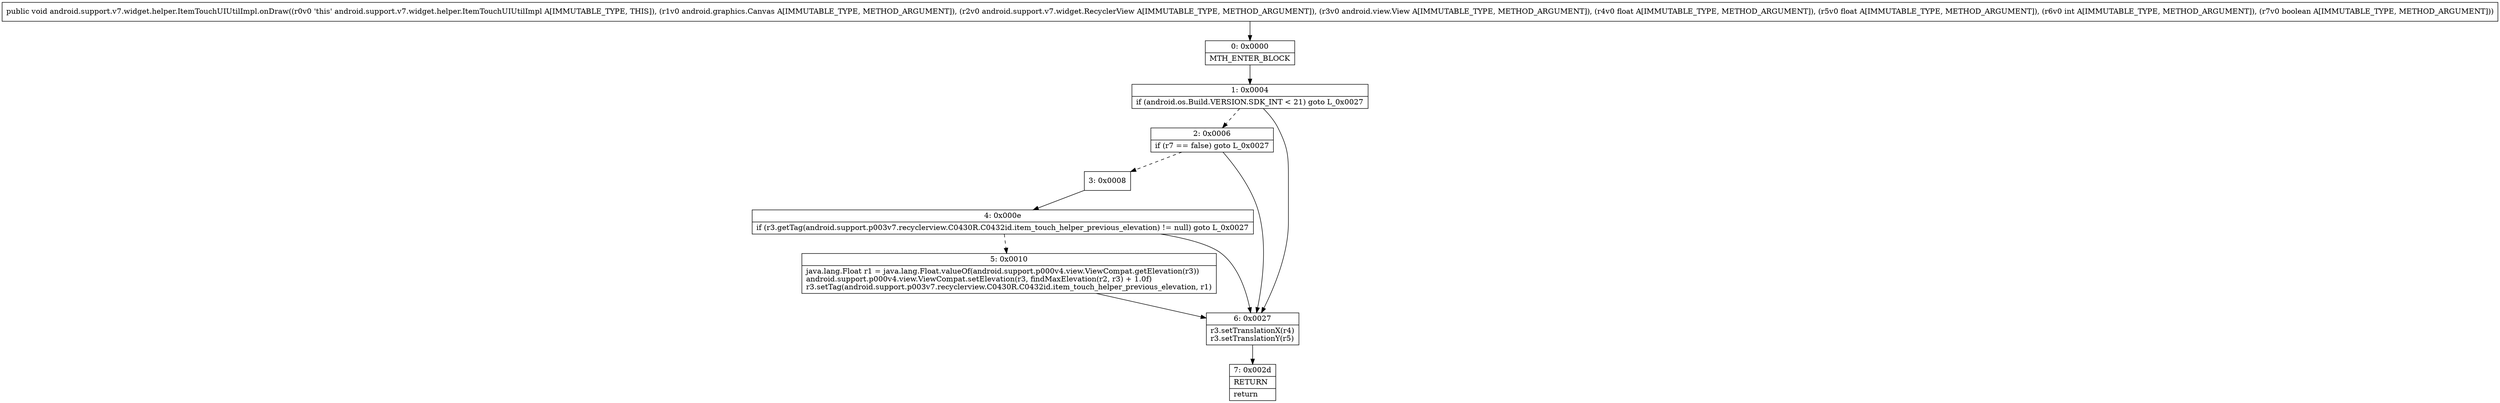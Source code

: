 digraph "CFG forandroid.support.v7.widget.helper.ItemTouchUIUtilImpl.onDraw(Landroid\/graphics\/Canvas;Landroid\/support\/v7\/widget\/RecyclerView;Landroid\/view\/View;FFIZ)V" {
Node_0 [shape=record,label="{0\:\ 0x0000|MTH_ENTER_BLOCK\l}"];
Node_1 [shape=record,label="{1\:\ 0x0004|if (android.os.Build.VERSION.SDK_INT \< 21) goto L_0x0027\l}"];
Node_2 [shape=record,label="{2\:\ 0x0006|if (r7 == false) goto L_0x0027\l}"];
Node_3 [shape=record,label="{3\:\ 0x0008}"];
Node_4 [shape=record,label="{4\:\ 0x000e|if (r3.getTag(android.support.p003v7.recyclerview.C0430R.C0432id.item_touch_helper_previous_elevation) != null) goto L_0x0027\l}"];
Node_5 [shape=record,label="{5\:\ 0x0010|java.lang.Float r1 = java.lang.Float.valueOf(android.support.p000v4.view.ViewCompat.getElevation(r3))\landroid.support.p000v4.view.ViewCompat.setElevation(r3, findMaxElevation(r2, r3) + 1.0f)\lr3.setTag(android.support.p003v7.recyclerview.C0430R.C0432id.item_touch_helper_previous_elevation, r1)\l}"];
Node_6 [shape=record,label="{6\:\ 0x0027|r3.setTranslationX(r4)\lr3.setTranslationY(r5)\l}"];
Node_7 [shape=record,label="{7\:\ 0x002d|RETURN\l|return\l}"];
MethodNode[shape=record,label="{public void android.support.v7.widget.helper.ItemTouchUIUtilImpl.onDraw((r0v0 'this' android.support.v7.widget.helper.ItemTouchUIUtilImpl A[IMMUTABLE_TYPE, THIS]), (r1v0 android.graphics.Canvas A[IMMUTABLE_TYPE, METHOD_ARGUMENT]), (r2v0 android.support.v7.widget.RecyclerView A[IMMUTABLE_TYPE, METHOD_ARGUMENT]), (r3v0 android.view.View A[IMMUTABLE_TYPE, METHOD_ARGUMENT]), (r4v0 float A[IMMUTABLE_TYPE, METHOD_ARGUMENT]), (r5v0 float A[IMMUTABLE_TYPE, METHOD_ARGUMENT]), (r6v0 int A[IMMUTABLE_TYPE, METHOD_ARGUMENT]), (r7v0 boolean A[IMMUTABLE_TYPE, METHOD_ARGUMENT])) }"];
MethodNode -> Node_0;
Node_0 -> Node_1;
Node_1 -> Node_2[style=dashed];
Node_1 -> Node_6;
Node_2 -> Node_3[style=dashed];
Node_2 -> Node_6;
Node_3 -> Node_4;
Node_4 -> Node_5[style=dashed];
Node_4 -> Node_6;
Node_5 -> Node_6;
Node_6 -> Node_7;
}

